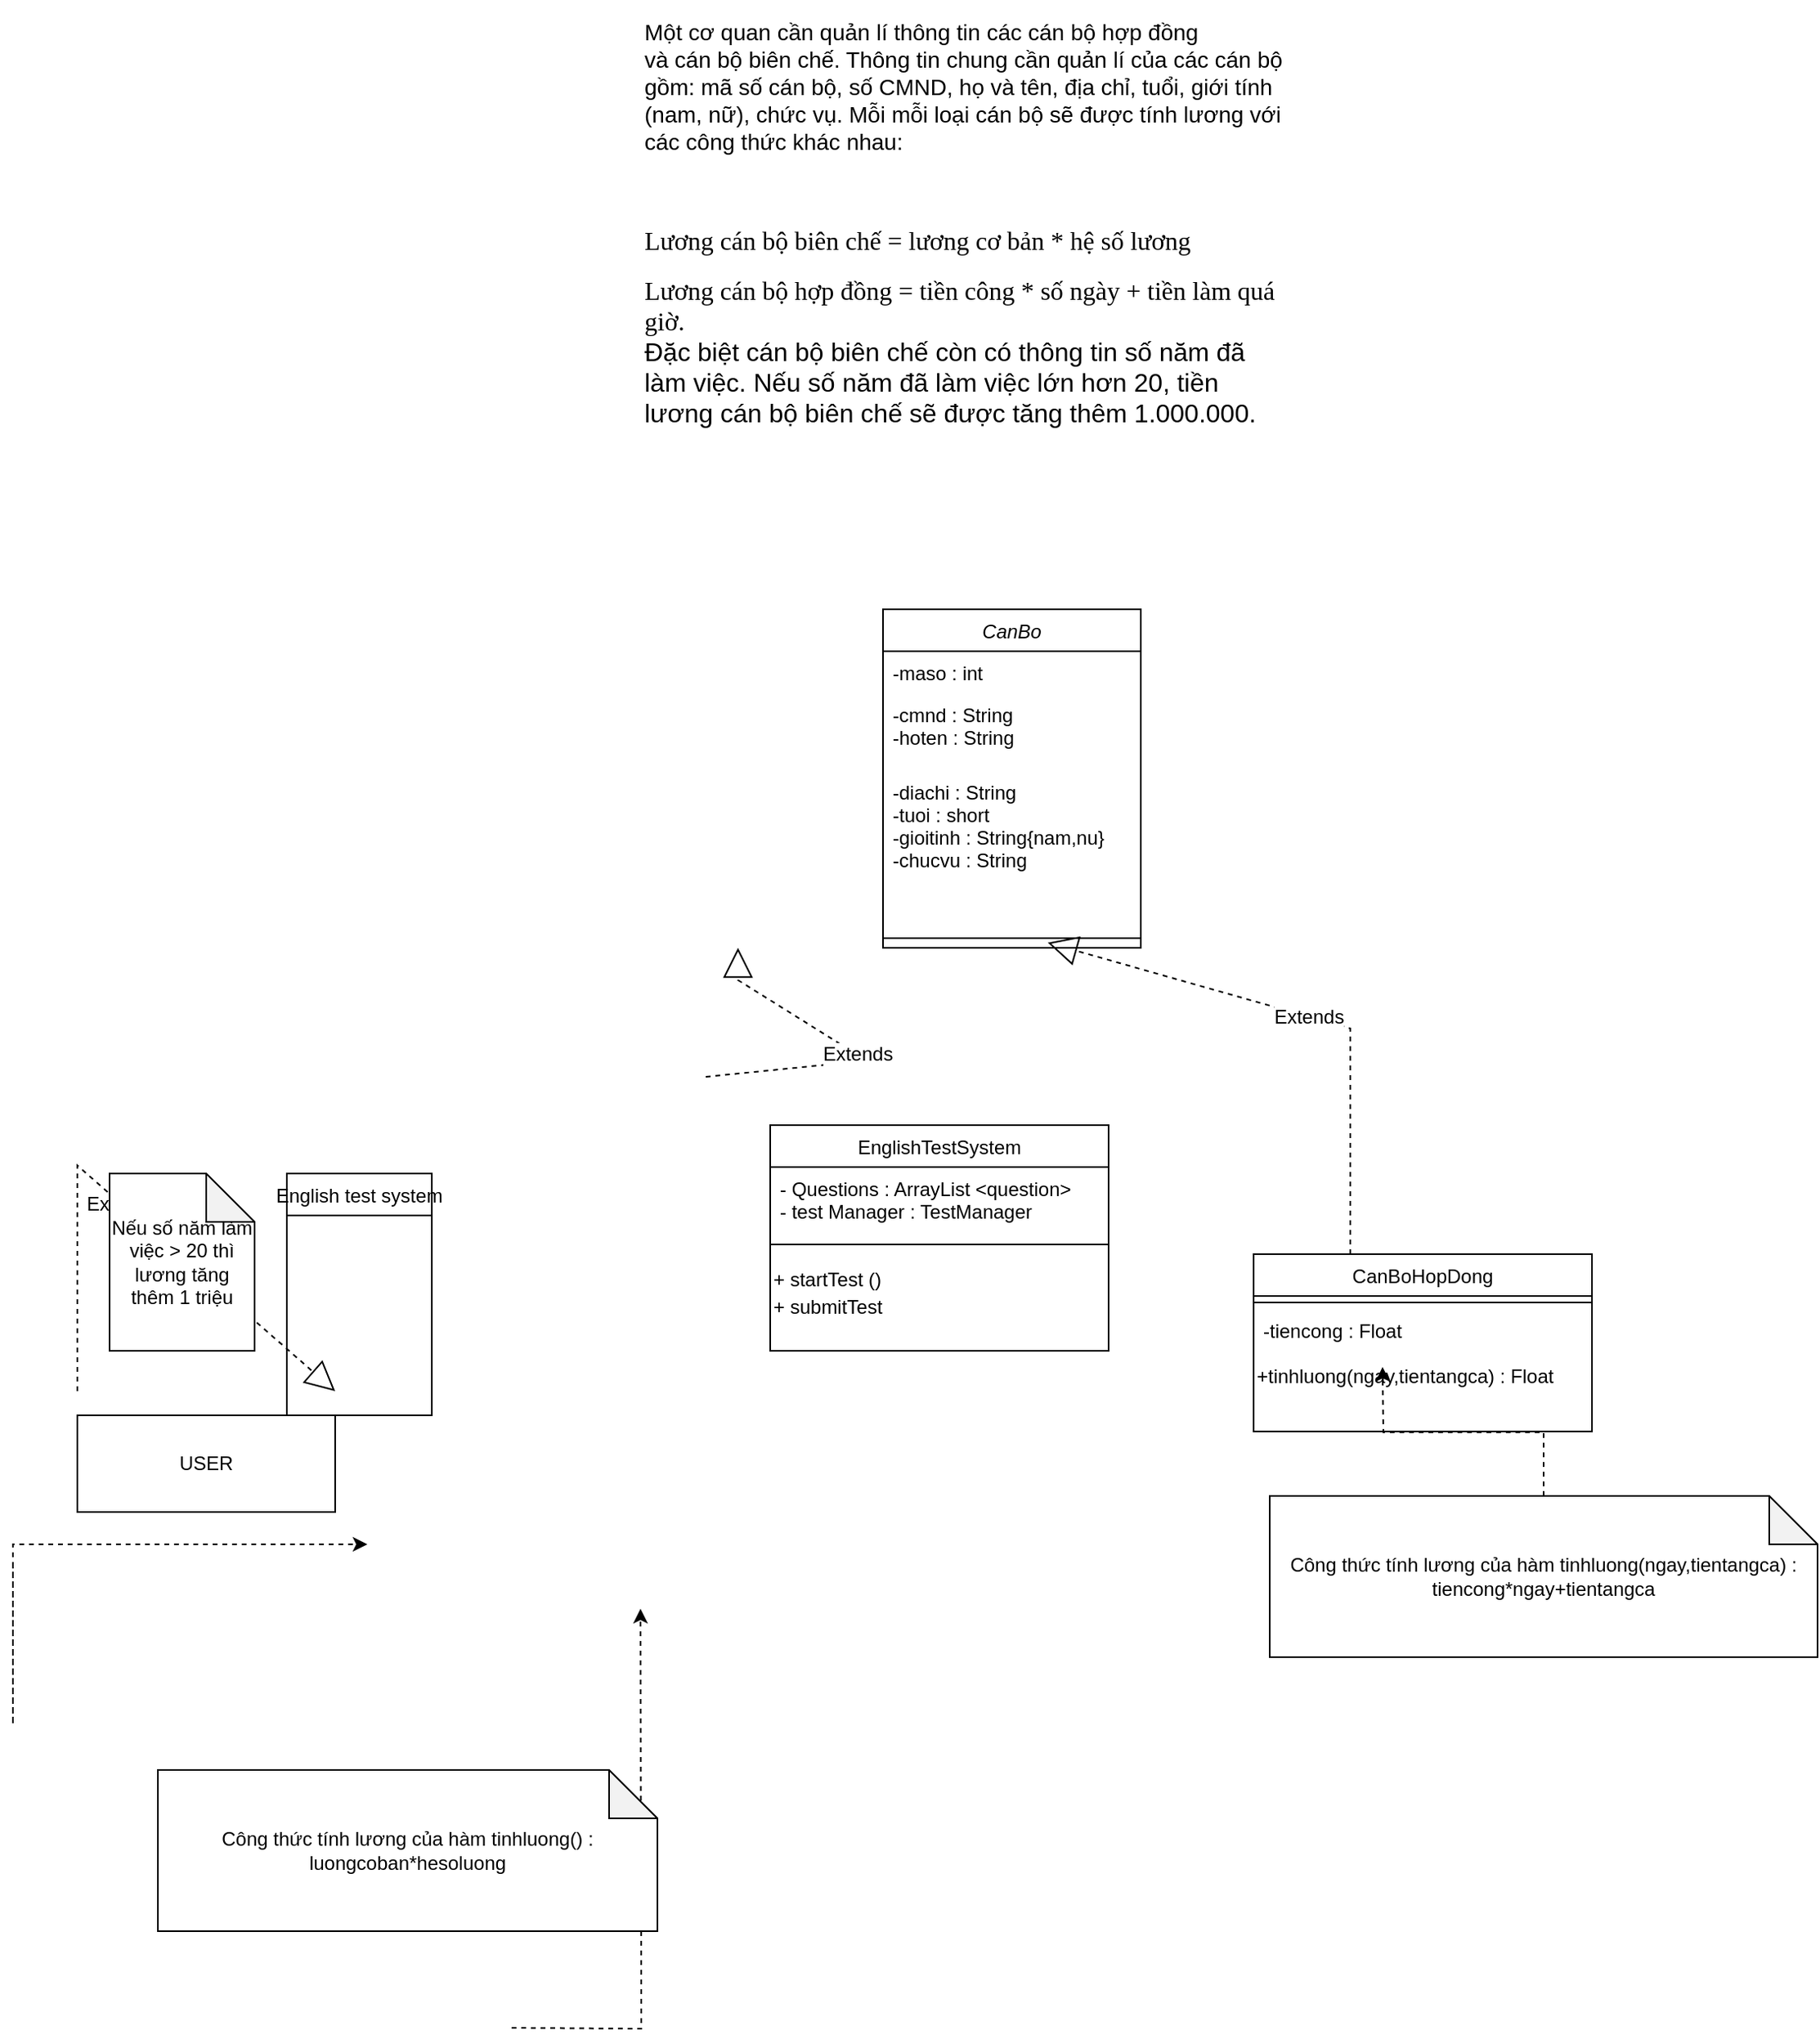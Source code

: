 <mxfile version="22.1.7" type="github">
  <diagram id="C5RBs43oDa-KdzZeNtuy" name="Page-1">
    <mxGraphModel dx="1707" dy="1647" grid="1" gridSize="10" guides="1" tooltips="1" connect="1" arrows="1" fold="1" page="1" pageScale="1" pageWidth="827" pageHeight="1169" math="0" shadow="0">
      <root>
        <mxCell id="WIyWlLk6GJQsqaUBKTNV-0" />
        <mxCell id="WIyWlLk6GJQsqaUBKTNV-1" parent="WIyWlLk6GJQsqaUBKTNV-0" />
        <mxCell id="zkfFHV4jXpPFQw0GAbJ--0" value="CanBo" style="swimlane;fontStyle=2;align=center;verticalAlign=top;childLayout=stackLayout;horizontal=1;startSize=26;horizontalStack=0;resizeParent=1;resizeLast=0;collapsible=1;marginBottom=0;rounded=0;shadow=0;strokeWidth=1;" parent="WIyWlLk6GJQsqaUBKTNV-1" vertex="1">
          <mxGeometry x="220" y="120" width="160" height="210" as="geometry">
            <mxRectangle x="220" y="120" width="160" height="26" as="alternateBounds" />
          </mxGeometry>
        </mxCell>
        <mxCell id="zkfFHV4jXpPFQw0GAbJ--1" value="-maso : int&#xa;" style="text;align=left;verticalAlign=top;spacingLeft=4;spacingRight=4;overflow=hidden;rotatable=0;points=[[0,0.5],[1,0.5]];portConstraint=eastwest;" parent="zkfFHV4jXpPFQw0GAbJ--0" vertex="1">
          <mxGeometry y="26" width="160" height="26" as="geometry" />
        </mxCell>
        <mxCell id="zkfFHV4jXpPFQw0GAbJ--2" value="-cmnd : String&#xa;-hoten : String&#xa;" style="text;align=left;verticalAlign=top;spacingLeft=4;spacingRight=4;overflow=hidden;rotatable=0;points=[[0,0.5],[1,0.5]];portConstraint=eastwest;rounded=0;shadow=0;html=0;" parent="zkfFHV4jXpPFQw0GAbJ--0" vertex="1">
          <mxGeometry y="52" width="160" height="48" as="geometry" />
        </mxCell>
        <mxCell id="zkfFHV4jXpPFQw0GAbJ--3" value="-diachi : String &#xa;-tuoi : short &#xa;-gioitinh : String{nam,nu}&#xa;-chucvu : String" style="text;align=left;verticalAlign=top;spacingLeft=4;spacingRight=4;overflow=hidden;rotatable=0;points=[[0,0.5],[1,0.5]];portConstraint=eastwest;rounded=0;shadow=0;html=0;" parent="zkfFHV4jXpPFQw0GAbJ--0" vertex="1">
          <mxGeometry y="100" width="160" height="100" as="geometry" />
        </mxCell>
        <mxCell id="zkfFHV4jXpPFQw0GAbJ--4" value="" style="line;html=1;strokeWidth=1;align=left;verticalAlign=middle;spacingTop=-1;spacingLeft=3;spacingRight=3;rotatable=0;labelPosition=right;points=[];portConstraint=eastwest;" parent="zkfFHV4jXpPFQw0GAbJ--0" vertex="1">
          <mxGeometry y="200" width="160" height="8" as="geometry" />
        </mxCell>
        <mxCell id="zkfFHV4jXpPFQw0GAbJ--6" value="English test system" style="swimlane;fontStyle=0;align=center;verticalAlign=top;childLayout=stackLayout;horizontal=1;startSize=26;horizontalStack=0;resizeParent=1;resizeLast=0;collapsible=1;marginBottom=0;rounded=0;shadow=0;strokeWidth=1;" parent="WIyWlLk6GJQsqaUBKTNV-1" vertex="1">
          <mxGeometry x="-150" y="470" width="90" height="150" as="geometry">
            <mxRectangle x="130" y="380" width="160" height="26" as="alternateBounds" />
          </mxGeometry>
        </mxCell>
        <mxCell id="saPXO_HMeHdtvBiJ8QkJ-5" value="" style="endArrow=none;dashed=1;html=1;rounded=0;" parent="zkfFHV4jXpPFQw0GAbJ--6" edge="1">
          <mxGeometry width="50" height="50" relative="1" as="geometry">
            <mxPoint x="50" y="150" as="sourcePoint" />
            <mxPoint x="10" y="190" as="targetPoint" />
            <Array as="points">
              <mxPoint x="10" y="150" />
            </Array>
          </mxGeometry>
        </mxCell>
        <mxCell id="zkfFHV4jXpPFQw0GAbJ--13" value="CanBoHopDong" style="swimlane;fontStyle=0;align=center;verticalAlign=top;childLayout=stackLayout;horizontal=1;startSize=26;horizontalStack=0;resizeParent=1;resizeLast=0;collapsible=1;marginBottom=0;rounded=0;shadow=0;strokeWidth=1;" parent="WIyWlLk6GJQsqaUBKTNV-1" vertex="1">
          <mxGeometry x="450" y="520" width="210" height="110" as="geometry">
            <mxRectangle x="340" y="380" width="170" height="26" as="alternateBounds" />
          </mxGeometry>
        </mxCell>
        <mxCell id="eNPGDp7keuERDZnl21pC-16" value="Extends" style="endArrow=block;endSize=16;endFill=0;html=1;rounded=0;dashed=1;fontSize=12;entryX=0.639;entryY=0.85;entryDx=0;entryDy=0;entryPerimeter=0;" parent="zkfFHV4jXpPFQw0GAbJ--13" target="zkfFHV4jXpPFQw0GAbJ--4" edge="1">
          <mxGeometry width="160" relative="1" as="geometry">
            <mxPoint x="60" as="sourcePoint" />
            <mxPoint x="220" as="targetPoint" />
            <Array as="points">
              <mxPoint x="60" y="-140" />
            </Array>
          </mxGeometry>
        </mxCell>
        <mxCell id="zkfFHV4jXpPFQw0GAbJ--15" value="" style="line;html=1;strokeWidth=1;align=left;verticalAlign=middle;spacingTop=-1;spacingLeft=3;spacingRight=3;rotatable=0;labelPosition=right;points=[];portConstraint=eastwest;" parent="zkfFHV4jXpPFQw0GAbJ--13" vertex="1">
          <mxGeometry y="26" width="210" height="8" as="geometry" />
        </mxCell>
        <mxCell id="zkfFHV4jXpPFQw0GAbJ--14" value="-tiencong : Float" style="text;align=left;verticalAlign=top;spacingLeft=4;spacingRight=4;overflow=hidden;rotatable=0;points=[[0,0.5],[1,0.5]];portConstraint=eastwest;" parent="zkfFHV4jXpPFQw0GAbJ--13" vertex="1">
          <mxGeometry y="34" width="210" height="26" as="geometry" />
        </mxCell>
        <mxCell id="eNPGDp7keuERDZnl21pC-7" value="&lt;font style=&quot;font-size: 12px;&quot;&gt;+tinhluong(ngay,tientangca) : Float&lt;/font&gt;" style="text;html=1;align=left;verticalAlign=middle;resizable=0;points=[];autosize=1;strokeColor=none;fillColor=none;fontSize=14;" parent="zkfFHV4jXpPFQw0GAbJ--13" vertex="1">
          <mxGeometry y="60" width="210" height="30" as="geometry" />
        </mxCell>
        <mxCell id="eNPGDp7keuERDZnl21pC-0" value="&lt;p class=&quot;MsoNormal&quot;&gt;&lt;span&gt;&lt;font style=&quot;font-size: 14px;&quot;&gt;Một cơ quan cần quản lí thông tin các cán bộ hợp đồng&lt;br&gt;và cán bộ biên chế. Thông tin chung cần quản lí của các cán bộ gồm: mã số cán bộ, số CMND, họ và tên, địa chỉ, tuổi, giới tính (nam, nữ), chức vụ. Mỗi mỗi loại cán bộ sẽ được tính lương với các công thức khác nhau:&lt;/font&gt;&lt;/span&gt;&lt;/p&gt;&lt;font size=&quot;3&quot;&gt;&lt;br&gt;&lt;/font&gt;&lt;p class=&quot;MsoNormal&quot;&gt;&lt;font size=&quot;3&quot;&gt;&lt;span style=&quot;line-height: 107%; font-family: &amp;quot;Times New Roman&amp;quot;, serif;&quot;&gt;Lương cán bộ biên chế = lương cơ bản * hệ số lương&lt;/span&gt;&lt;/font&gt;&lt;/p&gt;&lt;span style=&quot;font-family: &amp;quot;Times New Roman&amp;quot;, serif; font-size: medium; background-color: initial;&quot;&gt;Lương cán bộ hợp đồng = tiền công * số ngày + tiền làm quá giờ.&lt;/span&gt;&lt;span style=&quot;font-size: medium; background-color: initial;&quot;&gt;&lt;br&gt;&lt;/span&gt;&lt;span style=&quot;font-size: medium; background-color: initial;&quot;&gt;Đặc biệt cán bộ&amp;nbsp;&lt;/span&gt;&lt;span style=&quot;font-size: medium; background-color: initial;&quot;&gt;biên chế còn có thông tin số năm đã làm việc. Nếu số năm đã làm việc lớn hơn 20,&amp;nbsp;&lt;/span&gt;&lt;span style=&quot;font-size: medium; background-color: initial;&quot;&gt;tiền lương cán bộ biên chế sẽ được tăng thêm 1.000.000.&amp;nbsp;&lt;/span&gt;&lt;span style=&quot;font-size: medium; background-color: initial;&quot;&gt;&lt;br&gt;&lt;/span&gt;" style="text;html=1;strokeColor=none;fillColor=none;align=left;verticalAlign=middle;whiteSpace=wrap;rounded=0;" parent="WIyWlLk6GJQsqaUBKTNV-1" vertex="1">
          <mxGeometry x="70" y="-150" width="400" height="50" as="geometry" />
        </mxCell>
        <mxCell id="eNPGDp7keuERDZnl21pC-9" style="edgeStyle=orthogonalEdgeStyle;rounded=0;orthogonalLoop=1;jettySize=auto;html=1;fontSize=12;dashed=1;" parent="WIyWlLk6GJQsqaUBKTNV-1" edge="1">
          <mxGeometry relative="1" as="geometry">
            <mxPoint x="69.5" y="740" as="targetPoint" />
            <mxPoint x="-10.5" y="1000" as="sourcePoint" />
          </mxGeometry>
        </mxCell>
        <mxCell id="eNPGDp7keuERDZnl21pC-8" value="Công thức tính lương của hàm tinhluong() :&lt;br&gt;luongcoban*hesoluong" style="shape=note;whiteSpace=wrap;html=1;backgroundOutline=1;darkOpacity=0.05;fontSize=12;" parent="WIyWlLk6GJQsqaUBKTNV-1" vertex="1">
          <mxGeometry x="-230" y="840" width="310" height="100" as="geometry" />
        </mxCell>
        <mxCell id="eNPGDp7keuERDZnl21pC-11" style="edgeStyle=orthogonalEdgeStyle;rounded=0;orthogonalLoop=1;jettySize=auto;html=1;dashed=1;fontSize=12;" parent="WIyWlLk6GJQsqaUBKTNV-1" source="eNPGDp7keuERDZnl21pC-10" edge="1">
          <mxGeometry relative="1" as="geometry">
            <mxPoint x="530" y="590" as="targetPoint" />
          </mxGeometry>
        </mxCell>
        <mxCell id="eNPGDp7keuERDZnl21pC-10" value="Công thức tính lương của hàm tinhluong(ngay,tientangca) :&lt;br&gt;tiencong*ngay+tientangca" style="shape=note;whiteSpace=wrap;html=1;backgroundOutline=1;darkOpacity=0.05;fontSize=12;" parent="WIyWlLk6GJQsqaUBKTNV-1" vertex="1">
          <mxGeometry x="460" y="670" width="340" height="100" as="geometry" />
        </mxCell>
        <mxCell id="eNPGDp7keuERDZnl21pC-13" style="edgeStyle=orthogonalEdgeStyle;rounded=0;orthogonalLoop=1;jettySize=auto;html=1;dashed=1;fontSize=12;" parent="WIyWlLk6GJQsqaUBKTNV-1" edge="1">
          <mxGeometry relative="1" as="geometry">
            <mxPoint x="-320" y="712" as="sourcePoint" />
            <mxPoint x="-100" y="700" as="targetPoint" />
            <Array as="points">
              <mxPoint x="-320" y="812" />
              <mxPoint x="-320" y="812" />
            </Array>
          </mxGeometry>
        </mxCell>
        <mxCell id="eNPGDp7keuERDZnl21pC-15" value="Extends" style="endArrow=block;endSize=16;endFill=0;html=1;rounded=0;dashed=1;fontSize=12;" parent="WIyWlLk6GJQsqaUBKTNV-1" edge="1">
          <mxGeometry width="160" relative="1" as="geometry">
            <mxPoint x="110" y="410" as="sourcePoint" />
            <mxPoint x="130" y="330" as="targetPoint" />
            <Array as="points">
              <mxPoint x="210" y="400" />
              <mxPoint x="130" y="350" />
            </Array>
          </mxGeometry>
        </mxCell>
        <mxCell id="saPXO_HMeHdtvBiJ8QkJ-6" value="USER" style="rounded=0;whiteSpace=wrap;html=1;" parent="WIyWlLk6GJQsqaUBKTNV-1" vertex="1">
          <mxGeometry x="-280" y="620" width="160" height="60" as="geometry" />
        </mxCell>
        <mxCell id="KHdZzXKJheX9pBuIDjmh-1" value="Extends" style="endArrow=block;endSize=16;endFill=0;html=1;rounded=0;dashed=1;fontSize=12;entryX=0.639;entryY=0.85;entryDx=0;entryDy=0;entryPerimeter=0;" edge="1" parent="WIyWlLk6GJQsqaUBKTNV-1">
          <mxGeometry width="160" relative="1" as="geometry">
            <mxPoint x="-280" y="605" as="sourcePoint" />
            <mxPoint x="-120" y="605" as="targetPoint" />
            <Array as="points">
              <mxPoint x="-280" y="465" />
            </Array>
          </mxGeometry>
        </mxCell>
        <mxCell id="KHdZzXKJheX9pBuIDjmh-0" value="EnglishTestSystem" style="swimlane;fontStyle=0;align=center;verticalAlign=top;childLayout=stackLayout;horizontal=1;startSize=26;horizontalStack=0;resizeParent=1;resizeLast=0;collapsible=1;marginBottom=0;rounded=0;shadow=0;strokeWidth=1;" vertex="1" parent="WIyWlLk6GJQsqaUBKTNV-1">
          <mxGeometry x="150" y="440" width="210" height="140" as="geometry">
            <mxRectangle x="340" y="380" width="170" height="26" as="alternateBounds" />
          </mxGeometry>
        </mxCell>
        <mxCell id="KHdZzXKJheX9pBuIDjmh-2" value="- Questions : ArrayList &lt;question&gt;&#xa;- test Manager : TestManager &#xa;" style="text;align=left;verticalAlign=top;spacingLeft=4;spacingRight=4;overflow=hidden;rotatable=0;points=[[0,0.5],[1,0.5]];portConstraint=eastwest;" vertex="1" parent="KHdZzXKJheX9pBuIDjmh-0">
          <mxGeometry y="26" width="210" height="44" as="geometry" />
        </mxCell>
        <mxCell id="KHdZzXKJheX9pBuIDjmh-3" value="" style="line;html=1;strokeWidth=1;align=left;verticalAlign=middle;spacingTop=-1;spacingLeft=3;spacingRight=3;rotatable=0;labelPosition=right;points=[];portConstraint=eastwest;" vertex="1" parent="KHdZzXKJheX9pBuIDjmh-0">
          <mxGeometry y="70" width="210" height="8" as="geometry" />
        </mxCell>
        <mxCell id="KHdZzXKJheX9pBuIDjmh-4" value="&lt;font style=&quot;font-size: 12px;&quot;&gt;+ startTest ()&lt;br&gt;+ submitTest&lt;br&gt;&lt;/font&gt;" style="text;html=1;align=left;verticalAlign=middle;resizable=0;points=[];autosize=1;strokeColor=none;fillColor=none;fontSize=14;" vertex="1" parent="KHdZzXKJheX9pBuIDjmh-0">
          <mxGeometry y="78" width="210" height="50" as="geometry" />
        </mxCell>
        <mxCell id="eNPGDp7keuERDZnl21pC-12" value="Nếu số năm làm việc &amp;gt; 20 thì lương tăng thêm 1 triệu" style="shape=note;whiteSpace=wrap;html=1;backgroundOutline=1;darkOpacity=0.05;fontSize=12;" parent="WIyWlLk6GJQsqaUBKTNV-1" vertex="1">
          <mxGeometry x="-260" y="470" width="90" height="110" as="geometry" />
        </mxCell>
      </root>
    </mxGraphModel>
  </diagram>
</mxfile>
